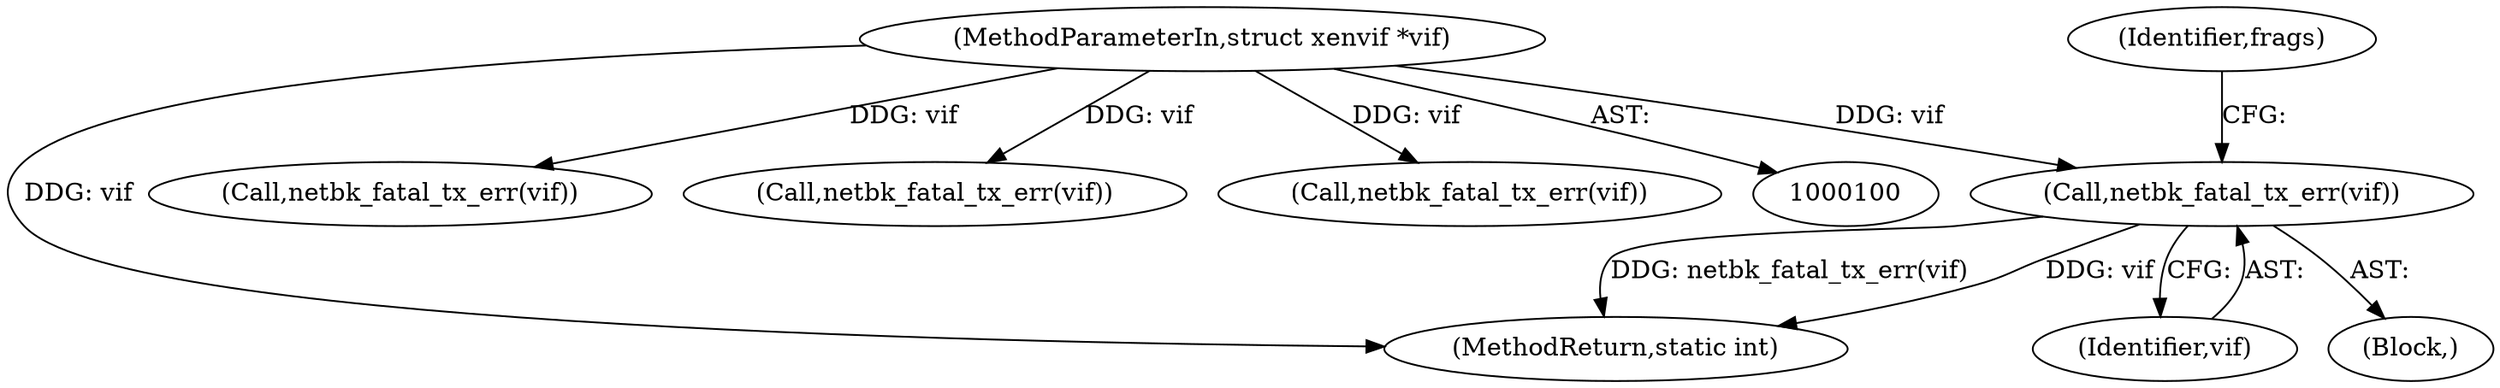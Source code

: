 digraph "0_linux_48856286b64e4b66ec62b94e504d0b29c1ade664_0@pointer" {
"1000187" [label="(Call,netbk_fatal_tx_err(vif))"];
"1000101" [label="(MethodParameterIn,struct xenvif *vif)"];
"1000237" [label="(MethodReturn,static int)"];
"1000139" [label="(Call,netbk_fatal_tx_err(vif))"];
"1000155" [label="(Call,netbk_fatal_tx_err(vif))"];
"1000188" [label="(Identifier,vif)"];
"1000187" [label="(Call,netbk_fatal_tx_err(vif))"];
"1000224" [label="(Call,netbk_fatal_tx_err(vif))"];
"1000101" [label="(MethodParameterIn,struct xenvif *vif)"];
"1000191" [label="(Identifier,frags)"];
"1000181" [label="(Block,)"];
"1000187" -> "1000181"  [label="AST: "];
"1000187" -> "1000188"  [label="CFG: "];
"1000188" -> "1000187"  [label="AST: "];
"1000191" -> "1000187"  [label="CFG: "];
"1000187" -> "1000237"  [label="DDG: vif"];
"1000187" -> "1000237"  [label="DDG: netbk_fatal_tx_err(vif)"];
"1000101" -> "1000187"  [label="DDG: vif"];
"1000101" -> "1000100"  [label="AST: "];
"1000101" -> "1000237"  [label="DDG: vif"];
"1000101" -> "1000139"  [label="DDG: vif"];
"1000101" -> "1000155"  [label="DDG: vif"];
"1000101" -> "1000224"  [label="DDG: vif"];
}
